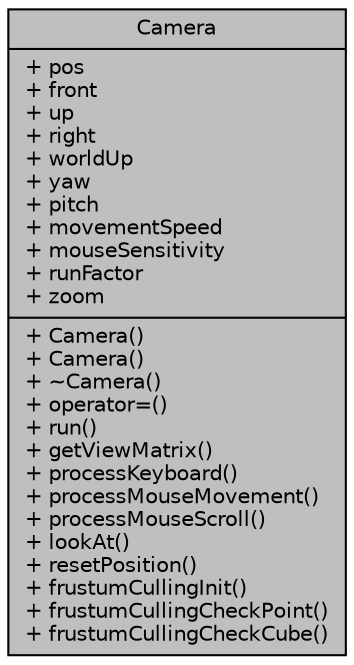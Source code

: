 digraph "Camera"
{
 // LATEX_PDF_SIZE
  edge [fontname="Helvetica",fontsize="10",labelfontname="Helvetica",labelfontsize="10"];
  node [fontname="Helvetica",fontsize="10",shape=record];
  Node1 [label="{Camera\n|+ pos\l+ front\l+ up\l+ right\l+ worldUp\l+ yaw\l+ pitch\l+ movementSpeed\l+ mouseSensitivity\l+ runFactor\l+ zoom\l|+ Camera()\l+ Camera()\l+ ~Camera()\l+ operator=()\l+ run()\l+ getViewMatrix()\l+ processKeyboard()\l+ processMouseMovement()\l+ processMouseScroll()\l+ lookAt()\l+ resetPosition()\l+ frustumCullingInit()\l+ frustumCullingCheckPoint()\l+ frustumCullingCheckCube()\l}",height=0.2,width=0.4,color="black", fillcolor="grey75", style="filled", fontcolor="black",tooltip=" "];
}
